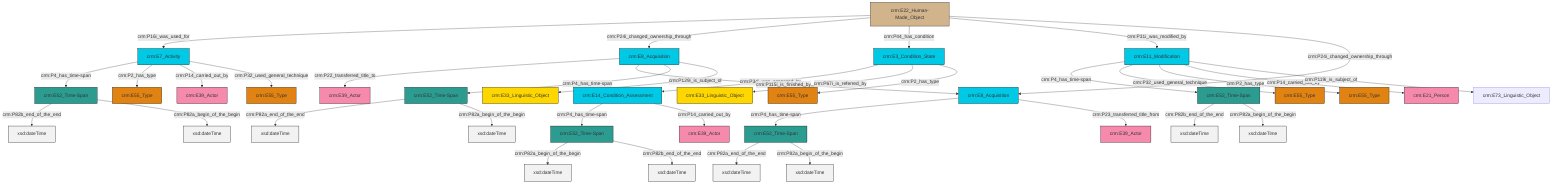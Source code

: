 graph TD
classDef Literal fill:#f2f2f2,stroke:#000000;
classDef CRM_Entity fill:#FFFFFF,stroke:#000000;
classDef Temporal_Entity fill:#00C9E6, stroke:#000000;
classDef Type fill:#E18312, stroke:#000000;
classDef Time-Span fill:#2C9C91, stroke:#000000;
classDef Appellation fill:#FFEB7F, stroke:#000000;
classDef Place fill:#008836, stroke:#000000;
classDef Persistent_Item fill:#B266B2, stroke:#000000;
classDef Conceptual_Object fill:#FFD700, stroke:#000000;
classDef Physical_Thing fill:#D2B48C, stroke:#000000;
classDef Actor fill:#f58aad, stroke:#000000;
classDef PC_Classes fill:#4ce600, stroke:#000000;
classDef Multi fill:#cccccc,stroke:#000000;

6["crm:E11_Modification"]:::Temporal_Entity -->|crm:P4_has_time-span| 0["crm:E52_Time-Span"]:::Time-Span
7["crm:E7_Activity"]:::Temporal_Entity -->|crm:P4_has_time-span| 8["crm:E52_Time-Span"]:::Time-Span
7["crm:E7_Activity"]:::Temporal_Entity -->|crm:P2_has_type| 11["crm:E55_Type"]:::Type
16["crm:E14_Condition_Assessment"]:::Temporal_Entity -->|crm:P4_has_time-span| 17["crm:E52_Time-Span"]:::Time-Span
18["crm:E8_Acquisition"]:::Temporal_Entity -->|crm:P22_transferred_title_to| 9["crm:E39_Actor"]:::Actor
16["crm:E14_Condition_Assessment"]:::Temporal_Entity -->|crm:P14_carried_out_by| 19["crm:E39_Actor"]:::Actor
6["crm:E11_Modification"]:::Temporal_Entity -->|crm:P32_used_general_technique| 4["crm:E55_Type"]:::Type
0["crm:E52_Time-Span"]:::Time-Span -->|crm:P82b_end_of_the_end| 29[xsd:dateTime]:::Literal
6["crm:E11_Modification"]:::Temporal_Entity -->|crm:P2_has_type| 21["crm:E55_Type"]:::Type
7["crm:E7_Activity"]:::Temporal_Entity -->|crm:P14_carried_out_by| 30["crm:E39_Actor"]:::Actor
17["crm:E52_Time-Span"]:::Time-Span -->|crm:P82a_begin_of_the_begin| 31[xsd:dateTime]:::Literal
32["crm:E22_Human-Made_Object"]:::Physical_Thing -->|crm:P16i_was_used_for| 7["crm:E7_Activity"]:::Temporal_Entity
32["crm:E22_Human-Made_Object"]:::Physical_Thing -->|crm:P24i_changed_ownership_through| 18["crm:E8_Acquisition"]:::Temporal_Entity
27["crm:E8_Acquisition"]:::Temporal_Entity -->|crm:P4_has_time-span| 33["crm:E52_Time-Span"]:::Time-Span
32["crm:E22_Human-Made_Object"]:::Physical_Thing -->|crm:P44_has_condition| 25["crm:E3_Condition_State"]:::Temporal_Entity
25["crm:E3_Condition_State"]:::Temporal_Entity -->|crm:P34i_was_assessed_by| 16["crm:E14_Condition_Assessment"]:::Temporal_Entity
33["crm:E52_Time-Span"]:::Time-Span -->|crm:P82a_end_of_the_end| 34[xsd:dateTime]:::Literal
17["crm:E52_Time-Span"]:::Time-Span -->|crm:P82b_end_of_the_end| 35[xsd:dateTime]:::Literal
25["crm:E3_Condition_State"]:::Temporal_Entity -->|crm:P67i_is_referred_by| 38["crm:E33_Linguistic_Object"]:::Conceptual_Object
33["crm:E52_Time-Span"]:::Time-Span -->|crm:P82a_begin_of_the_begin| 39[xsd:dateTime]:::Literal
8["crm:E52_Time-Span"]:::Time-Span -->|crm:P82b_end_of_the_end| 40[xsd:dateTime]:::Literal
8["crm:E52_Time-Span"]:::Time-Span -->|crm:P82a_begin_of_the_begin| 42[xsd:dateTime]:::Literal
27["crm:E8_Acquisition"]:::Temporal_Entity -->|crm:P23_transferred_title_from| 43["crm:E39_Actor"]:::Actor
18["crm:E8_Acquisition"]:::Temporal_Entity -->|crm:P115i_is_finished_by| 27["crm:E8_Acquisition"]:::Temporal_Entity
18["crm:E8_Acquisition"]:::Temporal_Entity -->|crm:P4_has_time-span| 44["crm:E52_Time-Span"]:::Time-Span
6["crm:E11_Modification"]:::Temporal_Entity -->|crm:P14_carried_out_by| 45["crm:E21_Person"]:::Actor
25["crm:E3_Condition_State"]:::Temporal_Entity -->|crm:P2_has_type| 12["crm:E55_Type"]:::Type
18["crm:E8_Acquisition"]:::Temporal_Entity -->|crm:P129i_is_subject_of| 2["crm:E33_Linguistic_Object"]:::Conceptual_Object
32["crm:E22_Human-Made_Object"]:::Physical_Thing -->|crm:P31i_was_modified_by| 6["crm:E11_Modification"]:::Temporal_Entity
32["crm:E22_Human-Made_Object"]:::Physical_Thing -->|crm:P24i_changed_ownership_through| 27["crm:E8_Acquisition"]:::Temporal_Entity
0["crm:E52_Time-Span"]:::Time-Span -->|crm:P82a_begin_of_the_begin| 54[xsd:dateTime]:::Literal
44["crm:E52_Time-Span"]:::Time-Span -->|crm:P82a_end_of_the_end| 56[xsd:dateTime]:::Literal
6["crm:E11_Modification"]:::Temporal_Entity -->|crm:P119i_is_subject_of| 14["crm:E73_Linguistic_Object"]:::Default
44["crm:E52_Time-Span"]:::Time-Span -->|crm:P82a_begin_of_the_begin| 57[xsd:dateTime]:::Literal
7["crm:E7_Activity"]:::Temporal_Entity -->|crm:P32_used_general_technique| 36["crm:E55_Type"]:::Type